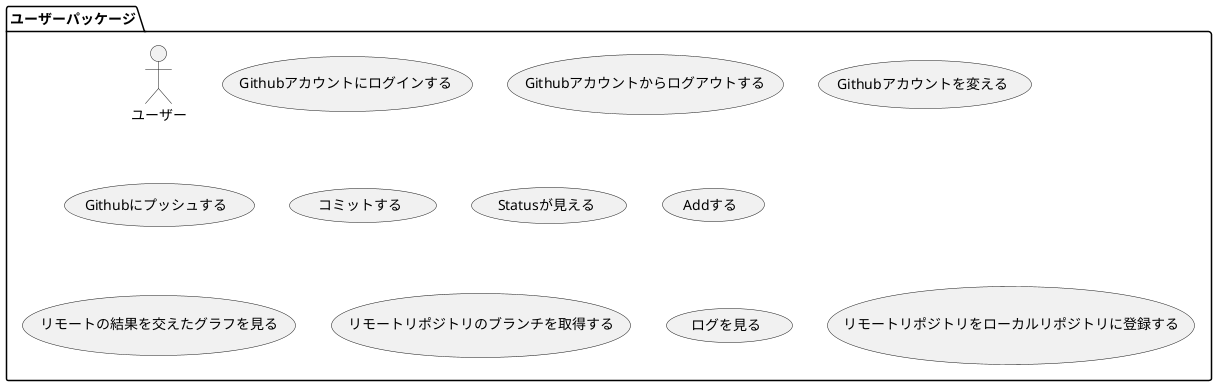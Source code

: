 @startuml ユースケースパッケージ

package ユーザーパッケージ {
:ユーザー:
(Githubアカウントにログインする)
(Githubアカウントからログアウトする)
(Githubアカウントを変える)
(Githubにプッシュする)
(コミットする)
(Statusが見える)
(Addする)
(リモートの結果を交えたグラフを見る)
(リモートリポジトリのブランチを取得する)
(ログを見る)
(リモートリポジトリをローカルリポジトリに登録する)
}

@enduml